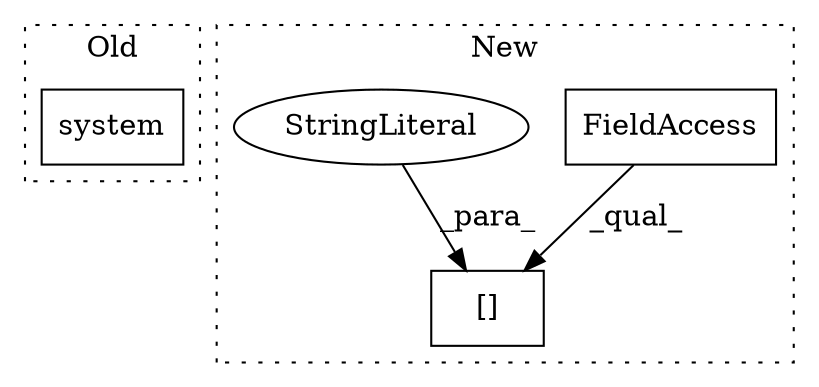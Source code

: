 digraph G {
subgraph cluster0 {
1 [label="system" a="32" s="880" l="8" shape="box"];
label = "Old";
style="dotted";
}
subgraph cluster1 {
2 [label="[]" a="2" s="592,607" l="11,1" shape="box"];
3 [label="FieldAccess" a="22" s="592" l="10" shape="box"];
4 [label="StringLiteral" a="45" s="603" l="4" shape="ellipse"];
label = "New";
style="dotted";
}
3 -> 2 [label="_qual_"];
4 -> 2 [label="_para_"];
}